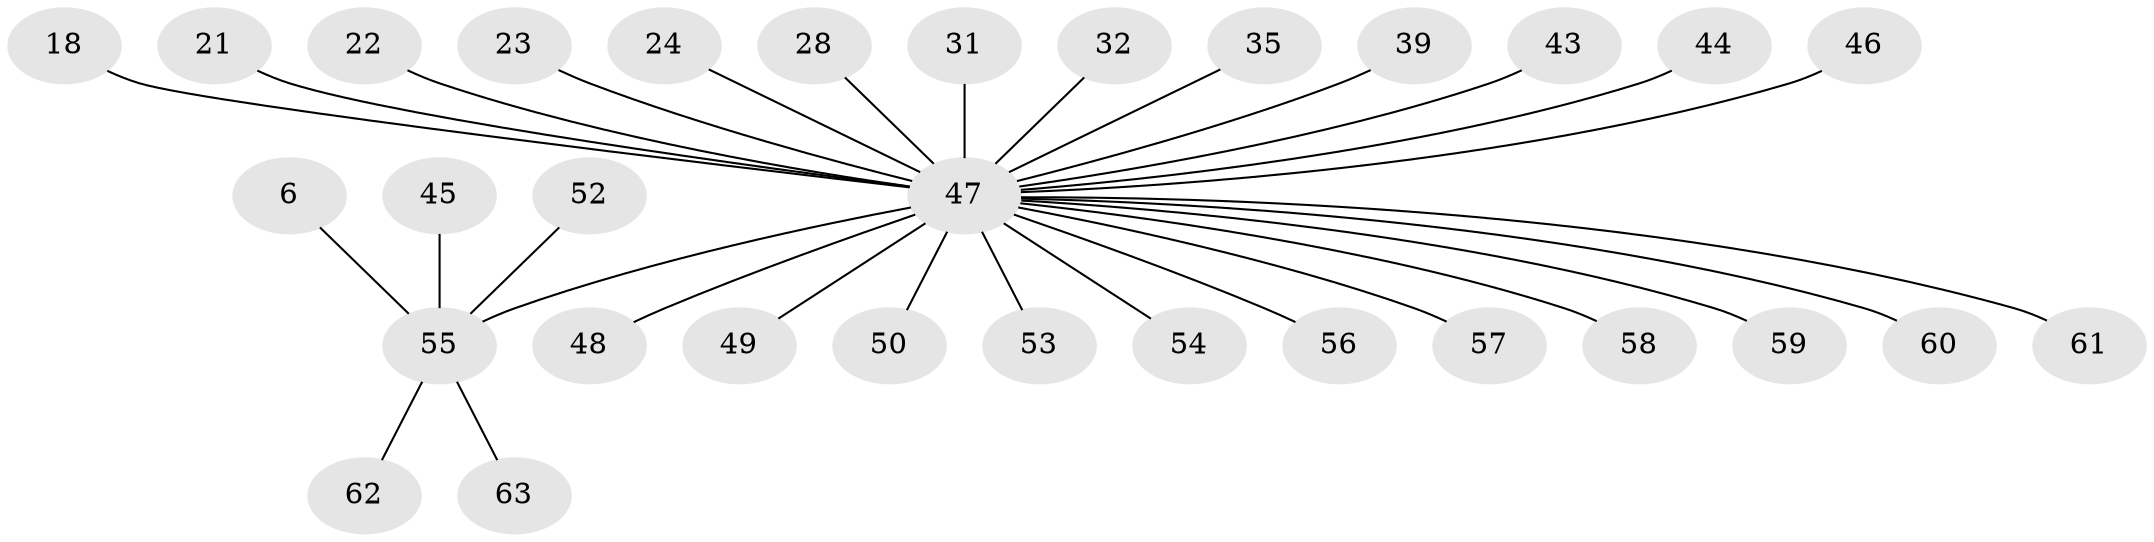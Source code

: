 // original degree distribution, {12: 0.015873015873015872, 4: 0.015873015873015872, 5: 0.047619047619047616, 13: 0.015873015873015872, 2: 0.2222222222222222, 1: 0.5714285714285714, 3: 0.09523809523809523, 6: 0.015873015873015872}
// Generated by graph-tools (version 1.1) at 2025/48/03/09/25 04:48:12]
// undirected, 31 vertices, 30 edges
graph export_dot {
graph [start="1"]
  node [color=gray90,style=filled];
  6;
  18;
  21;
  22;
  23;
  24;
  28;
  31;
  32;
  35;
  39;
  43 [super="+41"];
  44;
  45;
  46 [super="+42"];
  47 [super="+19+36+30+14+17"];
  48;
  49;
  50 [super="+34"];
  52;
  53;
  54;
  55 [super="+51+15+37"];
  56 [super="+8+40"];
  57;
  58;
  59;
  60;
  61 [super="+12"];
  62;
  63 [super="+25"];
  6 -- 55;
  18 -- 47;
  21 -- 47;
  22 -- 47;
  23 -- 47;
  24 -- 47;
  28 -- 47;
  31 -- 47;
  32 -- 47;
  35 -- 47;
  39 -- 47;
  43 -- 47;
  44 -- 47;
  45 -- 55;
  46 -- 47;
  47 -- 55 [weight=5];
  47 -- 54;
  47 -- 48;
  47 -- 49;
  47 -- 53;
  47 -- 56;
  47 -- 57;
  47 -- 58;
  47 -- 59;
  47 -- 60;
  47 -- 61;
  47 -- 50;
  52 -- 55;
  55 -- 62;
  55 -- 63;
}
